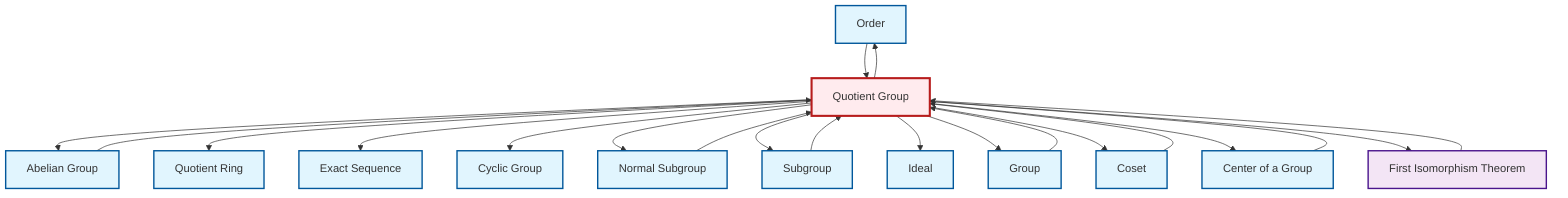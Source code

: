 graph TD
    classDef definition fill:#e1f5fe,stroke:#01579b,stroke-width:2px
    classDef theorem fill:#f3e5f5,stroke:#4a148c,stroke-width:2px
    classDef axiom fill:#fff3e0,stroke:#e65100,stroke-width:2px
    classDef example fill:#e8f5e9,stroke:#1b5e20,stroke-width:2px
    classDef current fill:#ffebee,stroke:#b71c1c,stroke-width:3px
    def-quotient-ring["Quotient Ring"]:::definition
    def-order["Order"]:::definition
    def-center-of-group["Center of a Group"]:::definition
    thm-first-isomorphism["First Isomorphism Theorem"]:::theorem
    def-exact-sequence["Exact Sequence"]:::definition
    def-group["Group"]:::definition
    def-ideal["Ideal"]:::definition
    def-coset["Coset"]:::definition
    def-quotient-group["Quotient Group"]:::definition
    def-abelian-group["Abelian Group"]:::definition
    def-cyclic-group["Cyclic Group"]:::definition
    def-normal-subgroup["Normal Subgroup"]:::definition
    def-subgroup["Subgroup"]:::definition
    def-quotient-group --> def-abelian-group
    def-order --> def-quotient-group
    def-quotient-group --> def-quotient-ring
    def-abelian-group --> def-quotient-group
    def-quotient-group --> def-order
    def-quotient-group --> def-exact-sequence
    def-coset --> def-quotient-group
    def-quotient-group --> def-cyclic-group
    def-subgroup --> def-quotient-group
    def-quotient-group --> def-normal-subgroup
    thm-first-isomorphism --> def-quotient-group
    def-quotient-group --> def-subgroup
    def-normal-subgroup --> def-quotient-group
    def-quotient-group --> def-ideal
    def-quotient-group --> def-group
    def-quotient-group --> def-coset
    def-center-of-group --> def-quotient-group
    def-group --> def-quotient-group
    def-quotient-group --> def-center-of-group
    def-quotient-group --> thm-first-isomorphism
    class def-quotient-group current